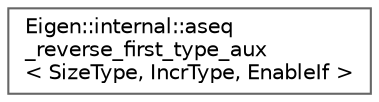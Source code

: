 digraph "Graphical Class Hierarchy"
{
 // LATEX_PDF_SIZE
  bgcolor="transparent";
  edge [fontname=Helvetica,fontsize=10,labelfontname=Helvetica,labelfontsize=10];
  node [fontname=Helvetica,fontsize=10,shape=box,height=0.2,width=0.4];
  rankdir="LR";
  Node0 [id="Node000000",label="Eigen::internal::aseq\l_reverse_first_type_aux\l\< SizeType, IncrType, EnableIf \>",height=0.2,width=0.4,color="grey40", fillcolor="white", style="filled",URL="$structEigen_1_1internal_1_1aseq__reverse__first__type__aux.html",tooltip=" "];
}
